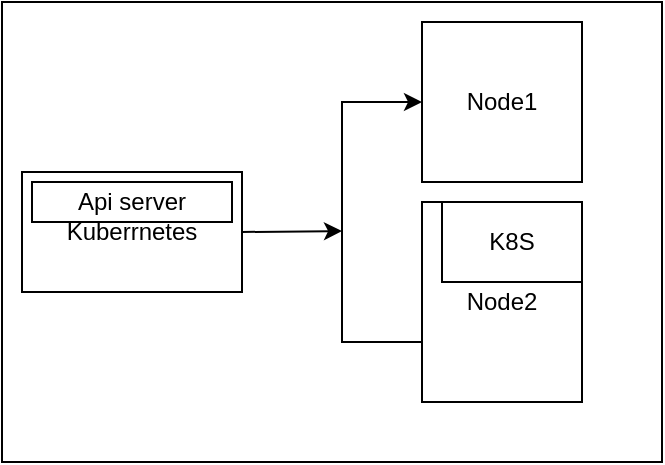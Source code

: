 <mxfile version="15.7.0" type="github" pages="3">
  <diagram id="e4WmlFfX5D3VOxw2eBZq" name="Page-1">
    <mxGraphModel dx="782" dy="446" grid="1" gridSize="10" guides="1" tooltips="1" connect="1" arrows="1" fold="1" page="1" pageScale="1" pageWidth="850" pageHeight="1100" math="0" shadow="0">
      <root>
        <mxCell id="0" />
        <mxCell id="1" parent="0" />
        <mxCell id="PwNaMZ5JWyr_AnSyDkh3-11" value="" style="rounded=0;whiteSpace=wrap;html=1;" parent="1" vertex="1">
          <mxGeometry x="310" y="130" width="330" height="230" as="geometry" />
        </mxCell>
        <mxCell id="PwNaMZ5JWyr_AnSyDkh3-20" style="edgeStyle=orthogonalEdgeStyle;rounded=0;orthogonalLoop=1;jettySize=auto;html=1;exitX=0.033;exitY=0.633;exitDx=0;exitDy=0;entryX=0;entryY=0.5;entryDx=0;entryDy=0;exitPerimeter=0;" parent="1" source="PwNaMZ5JWyr_AnSyDkh3-17" target="PwNaMZ5JWyr_AnSyDkh3-16" edge="1">
          <mxGeometry relative="1" as="geometry">
            <mxPoint x="480" y="180" as="targetPoint" />
            <Array as="points">
              <mxPoint x="523" y="300" />
              <mxPoint x="480" y="300" />
              <mxPoint x="480" y="180" />
            </Array>
          </mxGeometry>
        </mxCell>
        <mxCell id="PwNaMZ5JWyr_AnSyDkh3-13" value="Kuberrnetes" style="rounded=0;whiteSpace=wrap;html=1;" parent="1" vertex="1">
          <mxGeometry x="320" y="215" width="110" height="60" as="geometry" />
        </mxCell>
        <mxCell id="PwNaMZ5JWyr_AnSyDkh3-14" value="Api server" style="rounded=0;whiteSpace=wrap;html=1;" parent="1" vertex="1">
          <mxGeometry x="325" y="220" width="100" height="20" as="geometry" />
        </mxCell>
        <mxCell id="PwNaMZ5JWyr_AnSyDkh3-16" value="Node1" style="whiteSpace=wrap;html=1;aspect=fixed;" parent="1" vertex="1">
          <mxGeometry x="520" y="140" width="80" height="80" as="geometry" />
        </mxCell>
        <mxCell id="PwNaMZ5JWyr_AnSyDkh3-17" value="Node2" style="whiteSpace=wrap;html=1;" parent="1" vertex="1">
          <mxGeometry x="520" y="230" width="80" height="100" as="geometry" />
        </mxCell>
        <mxCell id="PwNaMZ5JWyr_AnSyDkh3-25" value="" style="endArrow=classic;html=1;rounded=0;exitX=1;exitY=0.5;exitDx=0;exitDy=0;" parent="1" source="PwNaMZ5JWyr_AnSyDkh3-13" edge="1">
          <mxGeometry width="50" height="50" relative="1" as="geometry">
            <mxPoint x="440" y="244.5" as="sourcePoint" />
            <mxPoint x="480" y="244.5" as="targetPoint" />
          </mxGeometry>
        </mxCell>
        <mxCell id="PwNaMZ5JWyr_AnSyDkh3-29" value="K8S" style="rounded=0;whiteSpace=wrap;html=1;" parent="1" vertex="1">
          <mxGeometry x="530" y="230" width="70" height="40" as="geometry" />
        </mxCell>
      </root>
    </mxGraphModel>
  </diagram>
  <diagram id="4RZbECkQjc-8YPw3wJCb" name="Page-2">
    <mxGraphModel dx="782" dy="446" grid="1" gridSize="10" guides="1" tooltips="1" connect="1" arrows="1" fold="1" page="1" pageScale="1" pageWidth="850" pageHeight="1100" math="0" shadow="0">
      <root>
        <mxCell id="tBDZIp85HDmHEidn1fDF-0" />
        <mxCell id="tBDZIp85HDmHEidn1fDF-1" parent="tBDZIp85HDmHEidn1fDF-0" />
        <mxCell id="JWX8QoNGrkwyCGTMwaAK-12" value="" style="edgeStyle=orthogonalEdgeStyle;rounded=0;orthogonalLoop=1;jettySize=auto;html=1;" parent="tBDZIp85HDmHEidn1fDF-1" source="JWX8QoNGrkwyCGTMwaAK-0" edge="1">
          <mxGeometry relative="1" as="geometry">
            <mxPoint x="575" y="245" as="targetPoint" />
          </mxGeometry>
        </mxCell>
        <mxCell id="JWX8QoNGrkwyCGTMwaAK-0" value="" style="rounded=0;whiteSpace=wrap;html=1;" parent="tBDZIp85HDmHEidn1fDF-1" vertex="1">
          <mxGeometry x="310" y="140" width="150" height="210" as="geometry" />
        </mxCell>
        <mxCell id="JWX8QoNGrkwyCGTMwaAK-1" value="NodePort" style="text;html=1;strokeColor=none;fillColor=none;align=center;verticalAlign=middle;whiteSpace=wrap;rounded=0;" parent="tBDZIp85HDmHEidn1fDF-1" vertex="1">
          <mxGeometry x="340" y="140" width="80" height="30" as="geometry" />
        </mxCell>
        <mxCell id="JWX8QoNGrkwyCGTMwaAK-2" value="port" style="rounded=0;whiteSpace=wrap;html=1;" parent="tBDZIp85HDmHEidn1fDF-1" vertex="1">
          <mxGeometry x="320" y="190" width="120" height="30" as="geometry" />
        </mxCell>
        <mxCell id="JWX8QoNGrkwyCGTMwaAK-3" value="node port" style="rounded=0;whiteSpace=wrap;html=1;" parent="tBDZIp85HDmHEidn1fDF-1" vertex="1">
          <mxGeometry x="320" y="270" width="120" height="30" as="geometry" />
        </mxCell>
        <mxCell id="JWX8QoNGrkwyCGTMwaAK-6" value="browser" style="rounded=0;whiteSpace=wrap;html=1;" parent="tBDZIp85HDmHEidn1fDF-1" vertex="1">
          <mxGeometry x="90" y="190" width="150" height="150" as="geometry" />
        </mxCell>
        <mxCell id="JWX8QoNGrkwyCGTMwaAK-9" style="edgeStyle=orthogonalEdgeStyle;rounded=0;orthogonalLoop=1;jettySize=auto;html=1;exitX=0.5;exitY=1;exitDx=0;exitDy=0;" parent="tBDZIp85HDmHEidn1fDF-1" edge="1">
          <mxGeometry relative="1" as="geometry">
            <mxPoint x="105" y="315" as="sourcePoint" />
            <mxPoint x="105" y="315" as="targetPoint" />
          </mxGeometry>
        </mxCell>
        <mxCell id="JWX8QoNGrkwyCGTMwaAK-10" value="Target Port" style="rounded=0;whiteSpace=wrap;html=1;" parent="tBDZIp85HDmHEidn1fDF-1" vertex="1">
          <mxGeometry x="320" y="220" width="120" height="50" as="geometry" />
        </mxCell>
        <mxCell id="JWX8QoNGrkwyCGTMwaAK-13" value="K8s POD (application)" style="whiteSpace=wrap;html=1;aspect=fixed;" parent="tBDZIp85HDmHEidn1fDF-1" vertex="1">
          <mxGeometry x="570" y="205" width="80" height="80" as="geometry" />
        </mxCell>
        <mxCell id="JWX8QoNGrkwyCGTMwaAK-14" value="localhost:8080/greet" style="rounded=0;whiteSpace=wrap;html=1;" parent="tBDZIp85HDmHEidn1fDF-1" vertex="1">
          <mxGeometry x="90" y="285" width="150" height="50" as="geometry" />
        </mxCell>
        <mxCell id="JWX8QoNGrkwyCGTMwaAK-24" value="" style="endArrow=classic;html=1;rounded=0;exitX=1;exitY=0.5;exitDx=0;exitDy=0;entryX=0;entryY=0.692;entryDx=0;entryDy=0;entryPerimeter=0;" parent="tBDZIp85HDmHEidn1fDF-1" source="JWX8QoNGrkwyCGTMwaAK-14" target="JWX8QoNGrkwyCGTMwaAK-0" edge="1">
          <mxGeometry width="50" height="50" relative="1" as="geometry">
            <mxPoint x="380" y="250" as="sourcePoint" />
            <mxPoint x="430" y="200" as="targetPoint" />
          </mxGeometry>
        </mxCell>
        <mxCell id="6Bn-WyHa8pAeo4HxCy7q-2" style="edgeStyle=orthogonalEdgeStyle;rounded=0;orthogonalLoop=1;jettySize=auto;html=1;exitX=0.5;exitY=1;exitDx=0;exitDy=0;entryX=0.013;entryY=0.343;entryDx=0;entryDy=0;entryPerimeter=0;" parent="tBDZIp85HDmHEidn1fDF-1" source="6Bn-WyHa8pAeo4HxCy7q-0" target="JWX8QoNGrkwyCGTMwaAK-0" edge="1">
          <mxGeometry relative="1" as="geometry">
            <mxPoint x="270" y="210" as="targetPoint" />
            <Array as="points">
              <mxPoint x="270" y="212" />
            </Array>
          </mxGeometry>
        </mxCell>
        <mxCell id="6Bn-WyHa8pAeo4HxCy7q-0" value="K8S2 POD" style="rounded=0;whiteSpace=wrap;html=1;" parent="tBDZIp85HDmHEidn1fDF-1" vertex="1">
          <mxGeometry x="210" y="30" width="120" height="60" as="geometry" />
        </mxCell>
      </root>
    </mxGraphModel>
  </diagram>
  <diagram id="0JSwRrKcKj0KrBzVu1pa" name="Page-3">
    <mxGraphModel dx="782" dy="446" grid="1" gridSize="10" guides="1" tooltips="1" connect="1" arrows="1" fold="1" page="1" pageScale="1" pageWidth="850" pageHeight="1100" math="0" shadow="0">
      <root>
        <mxCell id="iTxPS9XdarxOP0ksE7Qw-0" />
        <mxCell id="iTxPS9XdarxOP0ksE7Qw-1" parent="iTxPS9XdarxOP0ksE7Qw-0" />
      </root>
    </mxGraphModel>
  </diagram>
</mxfile>
